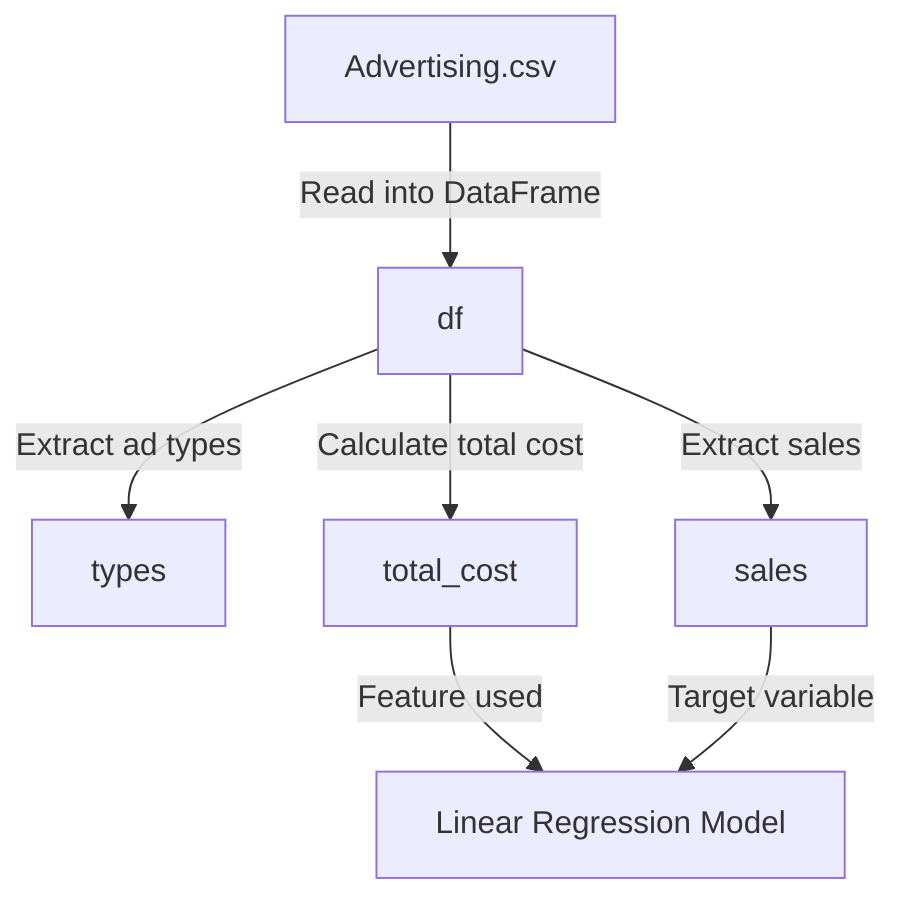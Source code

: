 flowchart TD
    %% Data source node
    A["Advertising.csv"] --> |"Read into DataFrame"| B["df"]
    %% EDA and preprocessing nodes
    B --> |"Extract ad types"| C["types"]
    B --> |"Calculate total cost"| D["total_cost"]
    B --> |"Extract sales"| E["sales"]
    %% Linear Regression Model node
    D --> |"Feature used"| F["Linear Regression Model"]
    E --> |"Target variable"| F
    %% Explanation
    %% A: Data source for advertising costs and sales
    %% B: DataFrame containing the main data
    %% C: List of ad types, used in visualization
    %% D: Numpy array of total advertisement cost, used as feature
    %% E: Numpy array of Sales, target for predictions
    %% F: The Linear Regression model predicting sales from total cost